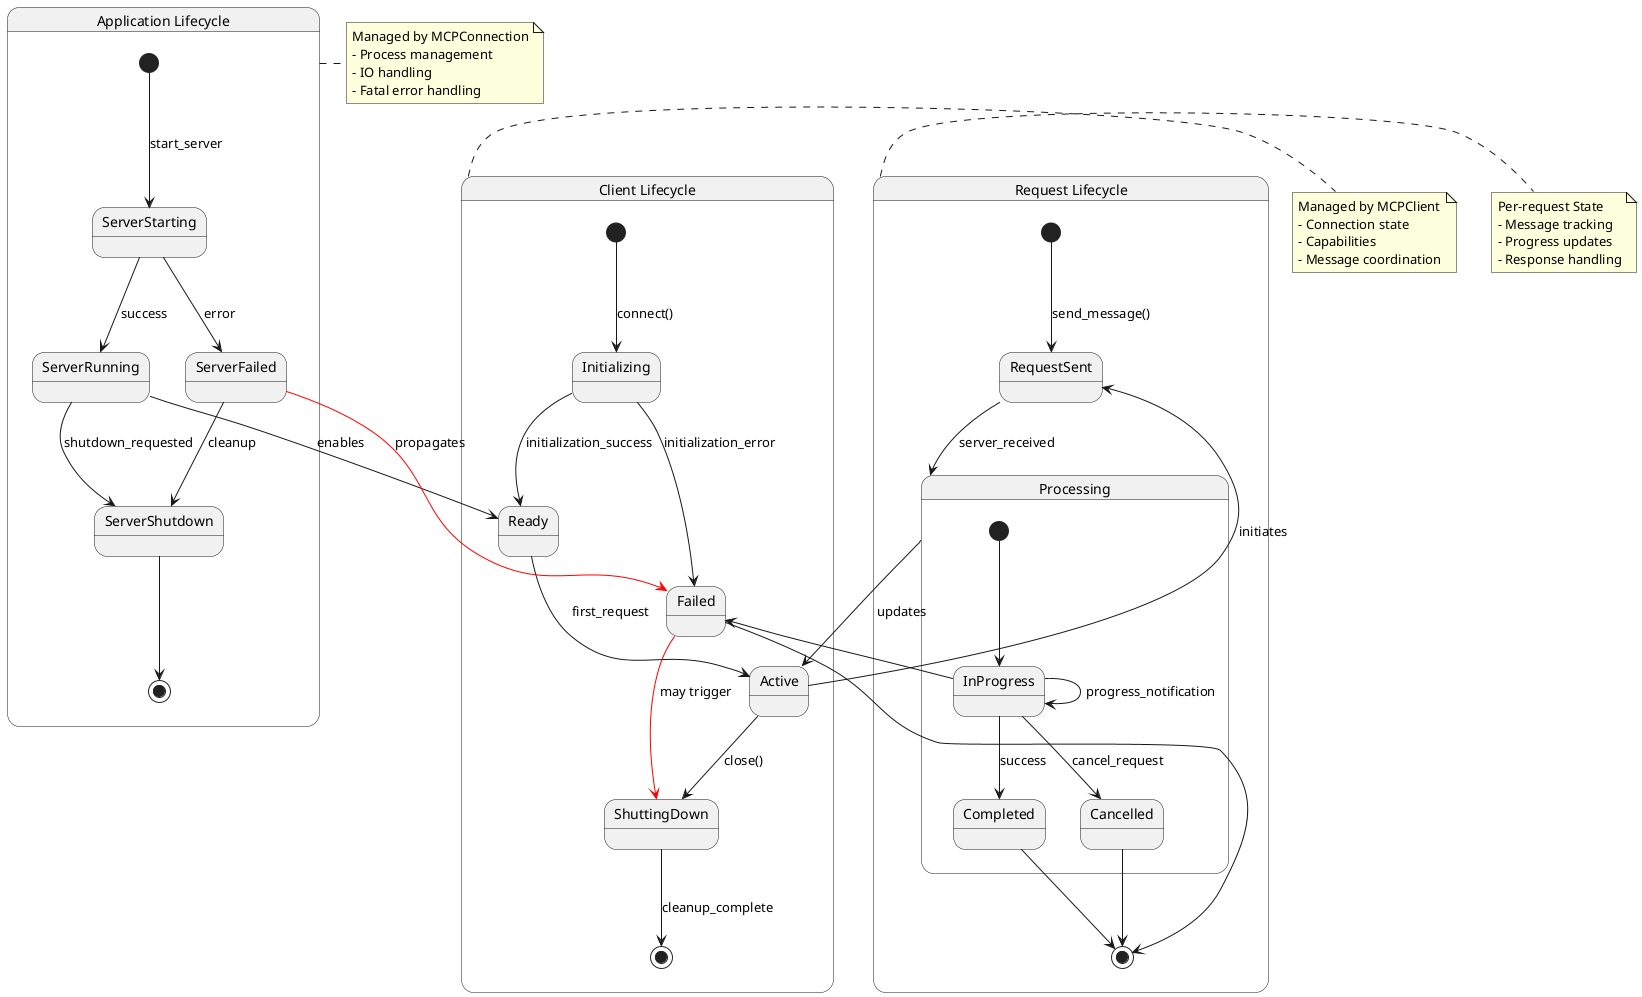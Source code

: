 @startuml
skinparam backgroundColor white
skinparam handwritten false

' States and Lifecycles
state "Application Lifecycle" as AppLife {
    [*] --> ServerStarting : start_server
    ServerStarting --> ServerRunning : success
    ServerStarting --> ServerFailed : error
    ServerRunning --> ServerShutdown : shutdown_requested
    ServerFailed --> ServerShutdown : cleanup
    ServerShutdown --> [*]
}

state "Client Lifecycle" as ClientLife {
    [*] --> Initializing : connect()
    Initializing --> Ready : initialization_success
    Initializing --> Failed : initialization_error
    Ready --> Active : first_request
    Active --> ShuttingDown : close()
    ShuttingDown --> [*] : cleanup_complete
}

state "Request Lifecycle" as ReqLife {
    [*] --> RequestSent : send_message()
    RequestSent --> Processing : server_received
    
    state Processing {
        [*] --> InProgress
        InProgress --> InProgress : progress_notification
        InProgress --> Completed : success
        InProgress --> Failed : error
        InProgress --> Cancelled : cancel_request
    }
    
    Completed --> [*]
    Failed --> [*]
    Cancelled --> [*]
}

' Relationships and Dependencies
AppLife -[hidden]right-> ClientLife
ClientLife -[hidden]right-> ReqLife

' Cross-lifecycle dependencies
ServerRunning -down-> Ready : enables
Active -up-> RequestSent : initiates
Processing -up-> Active : updates

note right of AppLife
  Managed by MCPConnection
  - Process management
  - IO handling
  - Fatal error handling
end note

note right of ClientLife
  Managed by MCPClient
  - Connection state
  - Capabilities
  - Message coordination
end note

note right of ReqLife
  Per-request State
  - Message tracking
  - Progress updates
  - Response handling
end note

' Error propagation
ServerFailed -[#red]-> Failed : propagates
Failed -[#red]-> ShuttingDown : may trigger

@enduml